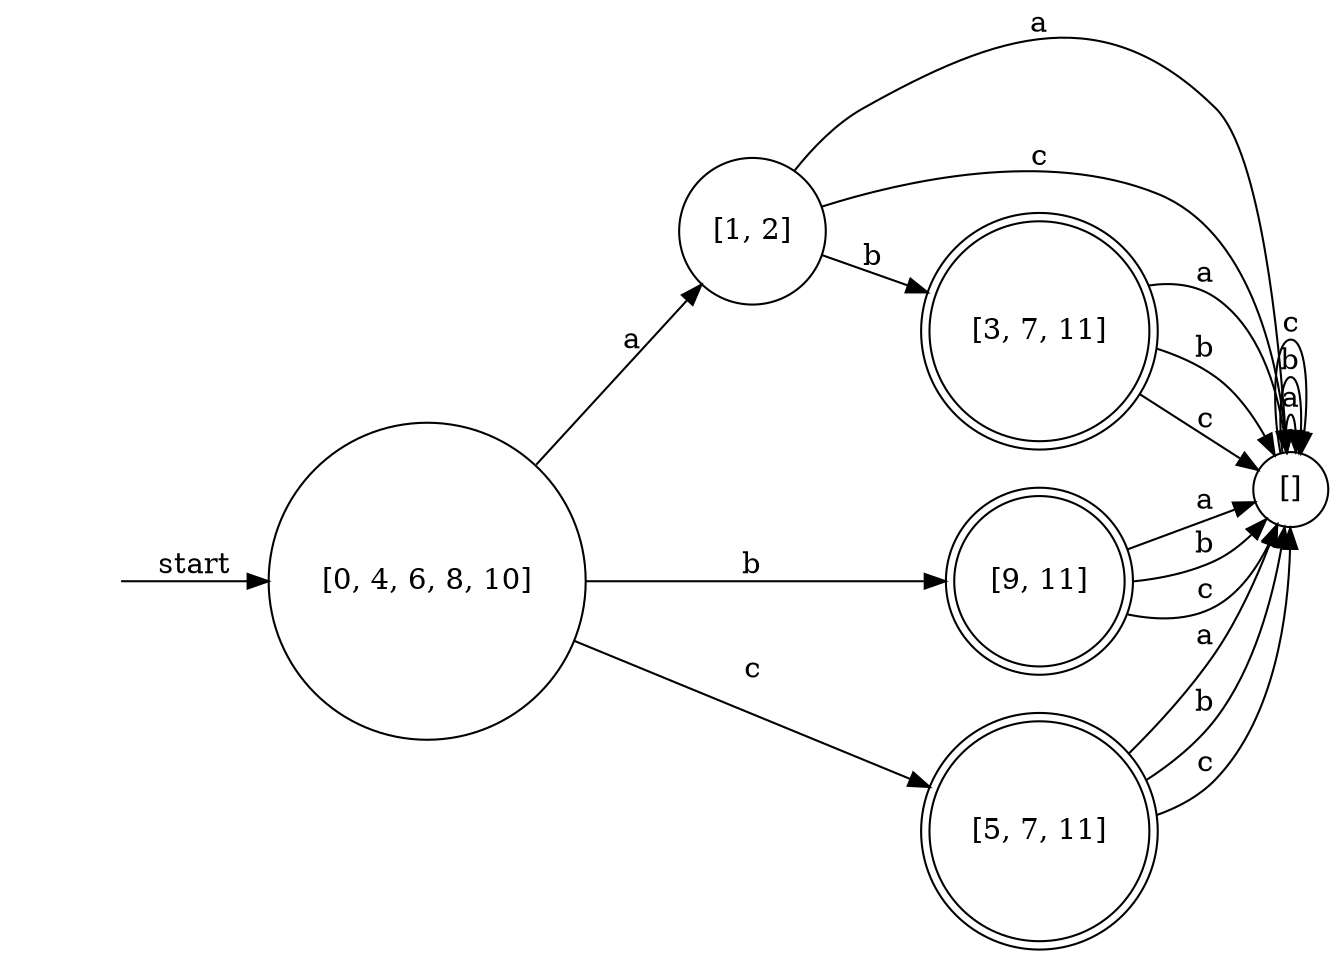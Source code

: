 digraph {
	graph [rankdir=LR]
	node [shape=circle]
	"[0, 4, 6, 8, 10]" [label=<[0, 4, 6, 8, 10]>]
	"[0, 4, 6, 8, 10]" -> "[1, 2]" [label=a]
	"[0, 4, 6, 8, 10]" -> "[9, 11]" [label=b]
	"[0, 4, 6, 8, 10]" -> "[5, 7, 11]" [label=c]
	"[1, 2]" [label=<[1, 2]>]
	"[1, 2]" -> "[]" [label=a]
	"[1, 2]" -> "[3, 7, 11]" [label=b]
	"[1, 2]" -> "[]" [label=c]
	"[9, 11]" [label=<[9, 11]> shape=doublecircle]
	"[9, 11]" -> "[]" [label=a]
	"[9, 11]" -> "[]" [label=b]
	"[9, 11]" -> "[]" [label=c]
	"[5, 7, 11]" [label=<[5, 7, 11]> shape=doublecircle]
	"[5, 7, 11]" -> "[]" [label=a]
	"[5, 7, 11]" -> "[]" [label=b]
	"[5, 7, 11]" -> "[]" [label=c]
	"[]" [label=<[]>]
	"[]" -> "[]" [label=a]
	"[]" -> "[]" [label=b]
	"[]" -> "[]" [label=c]
	"[3, 7, 11]" [label=<[3, 7, 11]> shape=doublecircle]
	"[3, 7, 11]" -> "[]" [label=a]
	"[3, 7, 11]" -> "[]" [label=b]
	"[3, 7, 11]" -> "[]" [label=c]
	BEGIN [label="" shape=none]
	BEGIN -> "[0, 4, 6, 8, 10]" [label=start]
}
